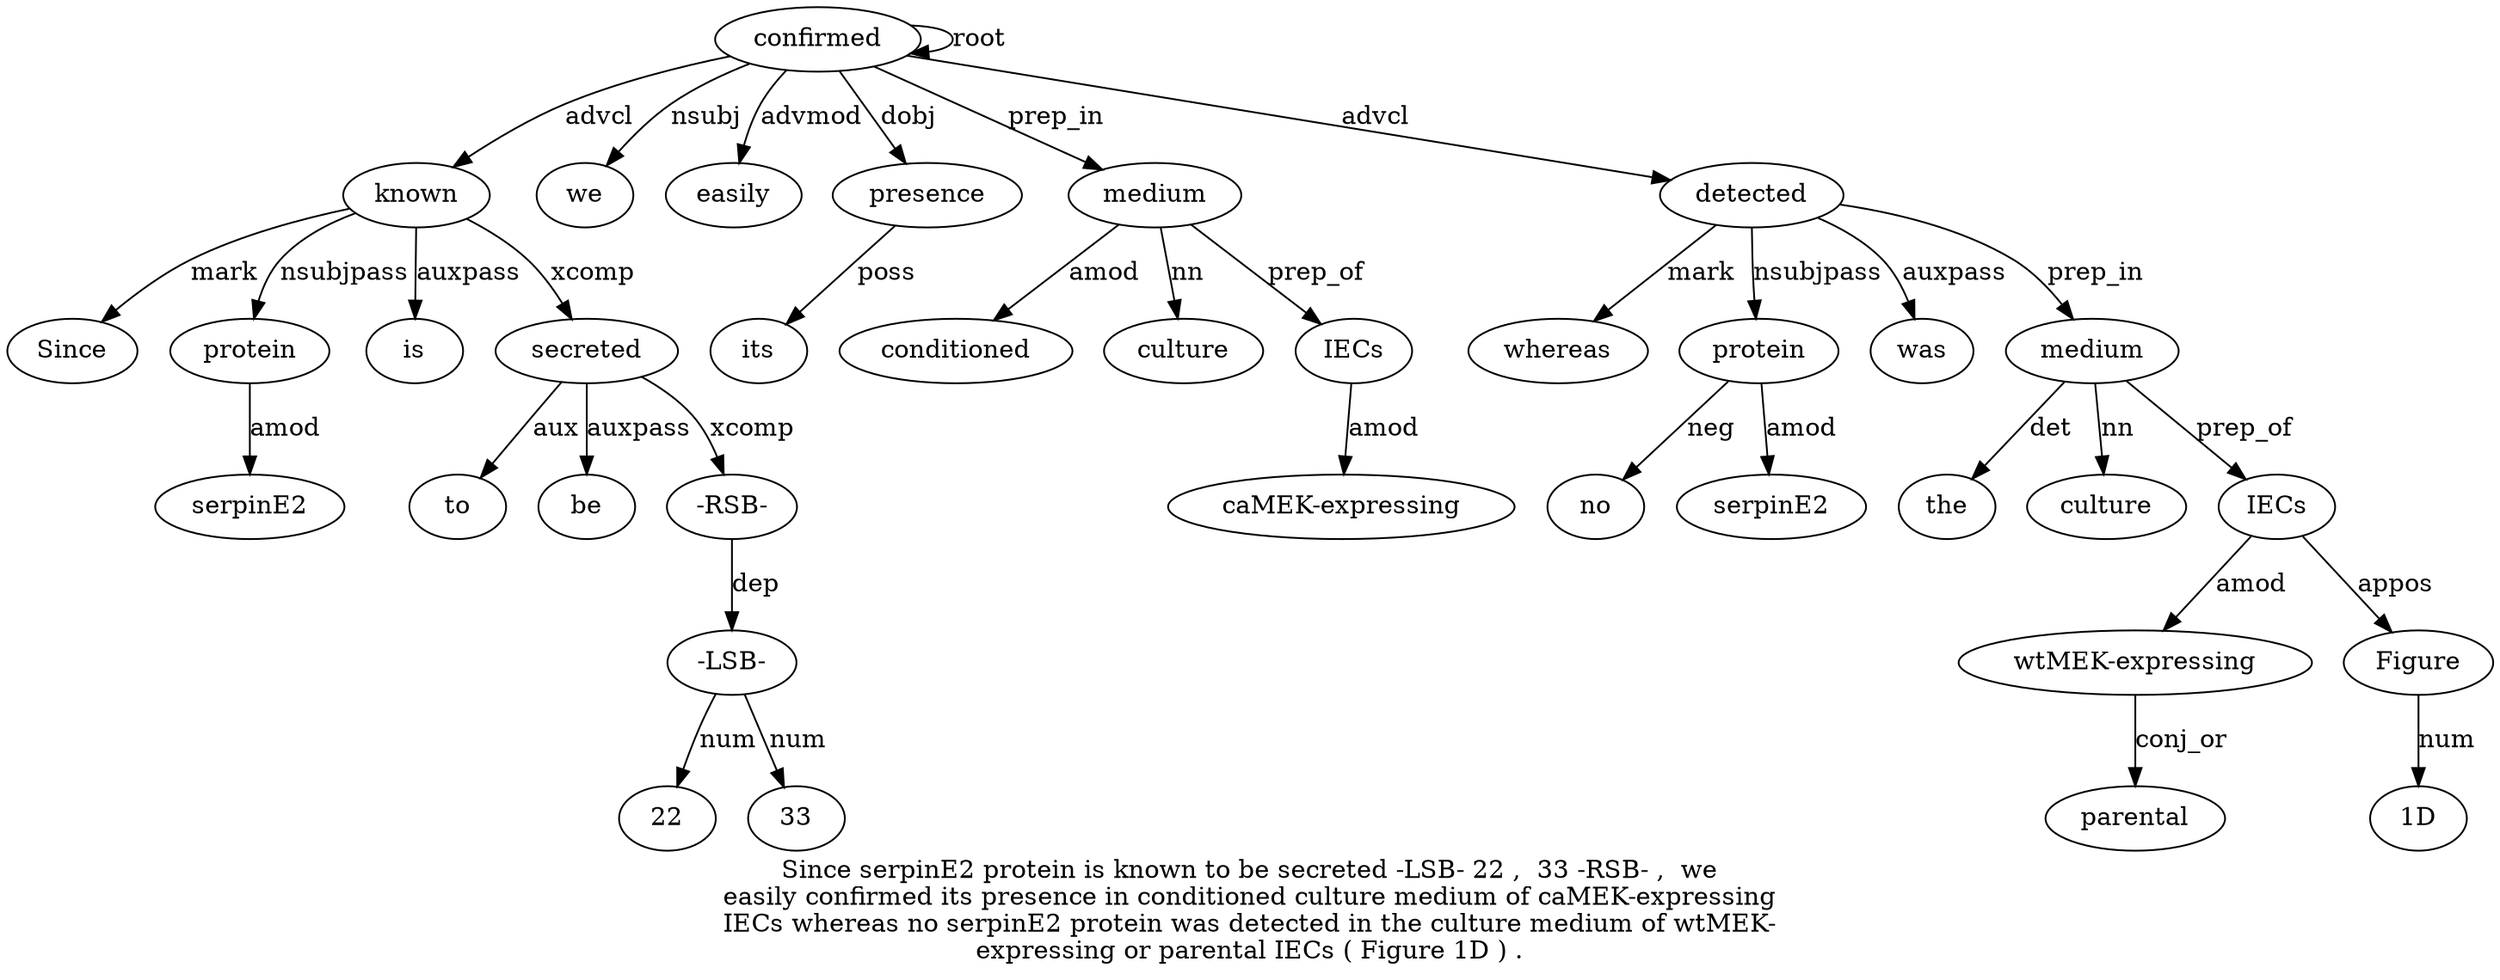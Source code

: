 digraph "Since serpinE2 protein is known to be secreted -LSB- 22 ,  33 -RSB- ,  we easily confirmed its presence in conditioned culture medium of caMEK-expressing IECs whereas no serpinE2 protein was detected in the culture medium of wtMEK-expressing or parental IECs ( Figure 1D ) ." {
label="Since serpinE2 protein is known to be secreted -LSB- 22 ,  33 -RSB- ,  we
easily confirmed its presence in conditioned culture medium of caMEK-expressing
IECs whereas no serpinE2 protein was detected in the culture medium of wtMEK-
expressing or parental IECs ( Figure 1D ) .";
known5 [style=filled, fillcolor=white, label=known];
Since1 [style=filled, fillcolor=white, label=Since];
known5 -> Since1  [label=mark];
protein3 [style=filled, fillcolor=white, label=protein];
serpinE2 [style=filled, fillcolor=white, label=serpinE2];
protein3 -> serpinE2  [label=amod];
known5 -> protein3  [label=nsubjpass];
is4 [style=filled, fillcolor=white, label=is];
known5 -> is4  [label=auxpass];
confirmed17 [style=filled, fillcolor=white, label=confirmed];
confirmed17 -> known5  [label=advcl];
secreted8 [style=filled, fillcolor=white, label=secreted];
to6 [style=filled, fillcolor=white, label=to];
secreted8 -> to6  [label=aux];
be7 [style=filled, fillcolor=white, label=be];
secreted8 -> be7  [label=auxpass];
known5 -> secreted8  [label=xcomp];
"-RSB-13" [style=filled, fillcolor=white, label="-RSB-"];
"-LSB-9" [style=filled, fillcolor=white, label="-LSB-"];
"-RSB-13" -> "-LSB-9"  [label=dep];
2210 [style=filled, fillcolor=white, label=22];
"-LSB-9" -> 2210  [label=num];
3312 [style=filled, fillcolor=white, label=33];
"-LSB-9" -> 3312  [label=num];
secreted8 -> "-RSB-13"  [label=xcomp];
we15 [style=filled, fillcolor=white, label=we];
confirmed17 -> we15  [label=nsubj];
easily16 [style=filled, fillcolor=white, label=easily];
confirmed17 -> easily16  [label=advmod];
confirmed17 -> confirmed17  [label=root];
presence19 [style=filled, fillcolor=white, label=presence];
its18 [style=filled, fillcolor=white, label=its];
presence19 -> its18  [label=poss];
confirmed17 -> presence19  [label=dobj];
medium23 [style=filled, fillcolor=white, label=medium];
conditioned21 [style=filled, fillcolor=white, label=conditioned];
medium23 -> conditioned21  [label=amod];
culture22 [style=filled, fillcolor=white, label=culture];
medium23 -> culture22  [label=nn];
confirmed17 -> medium23  [label=prep_in];
IECs26 [style=filled, fillcolor=white, label=IECs];
"caMEK-expressing25" [style=filled, fillcolor=white, label="caMEK-expressing"];
IECs26 -> "caMEK-expressing25"  [label=amod];
medium23 -> IECs26  [label=prep_of];
detected32 [style=filled, fillcolor=white, label=detected];
whereas27 [style=filled, fillcolor=white, label=whereas];
detected32 -> whereas27  [label=mark];
protein30 [style=filled, fillcolor=white, label=protein];
no28 [style=filled, fillcolor=white, label=no];
protein30 -> no28  [label=neg];
serpinE229 [style=filled, fillcolor=white, label=serpinE2];
protein30 -> serpinE229  [label=amod];
detected32 -> protein30  [label=nsubjpass];
was31 [style=filled, fillcolor=white, label=was];
detected32 -> was31  [label=auxpass];
confirmed17 -> detected32  [label=advcl];
medium36 [style=filled, fillcolor=white, label=medium];
the34 [style=filled, fillcolor=white, label=the];
medium36 -> the34  [label=det];
culture35 [style=filled, fillcolor=white, label=culture];
medium36 -> culture35  [label=nn];
detected32 -> medium36  [label=prep_in];
IECs41 [style=filled, fillcolor=white, label=IECs];
"wtMEK-expressing38" [style=filled, fillcolor=white, label="wtMEK-expressing"];
IECs41 -> "wtMEK-expressing38"  [label=amod];
parental40 [style=filled, fillcolor=white, label=parental];
"wtMEK-expressing38" -> parental40  [label=conj_or];
medium36 -> IECs41  [label=prep_of];
Figure43 [style=filled, fillcolor=white, label=Figure];
IECs41 -> Figure43  [label=appos];
"1D44" [style=filled, fillcolor=white, label="1D"];
Figure43 -> "1D44"  [label=num];
}
